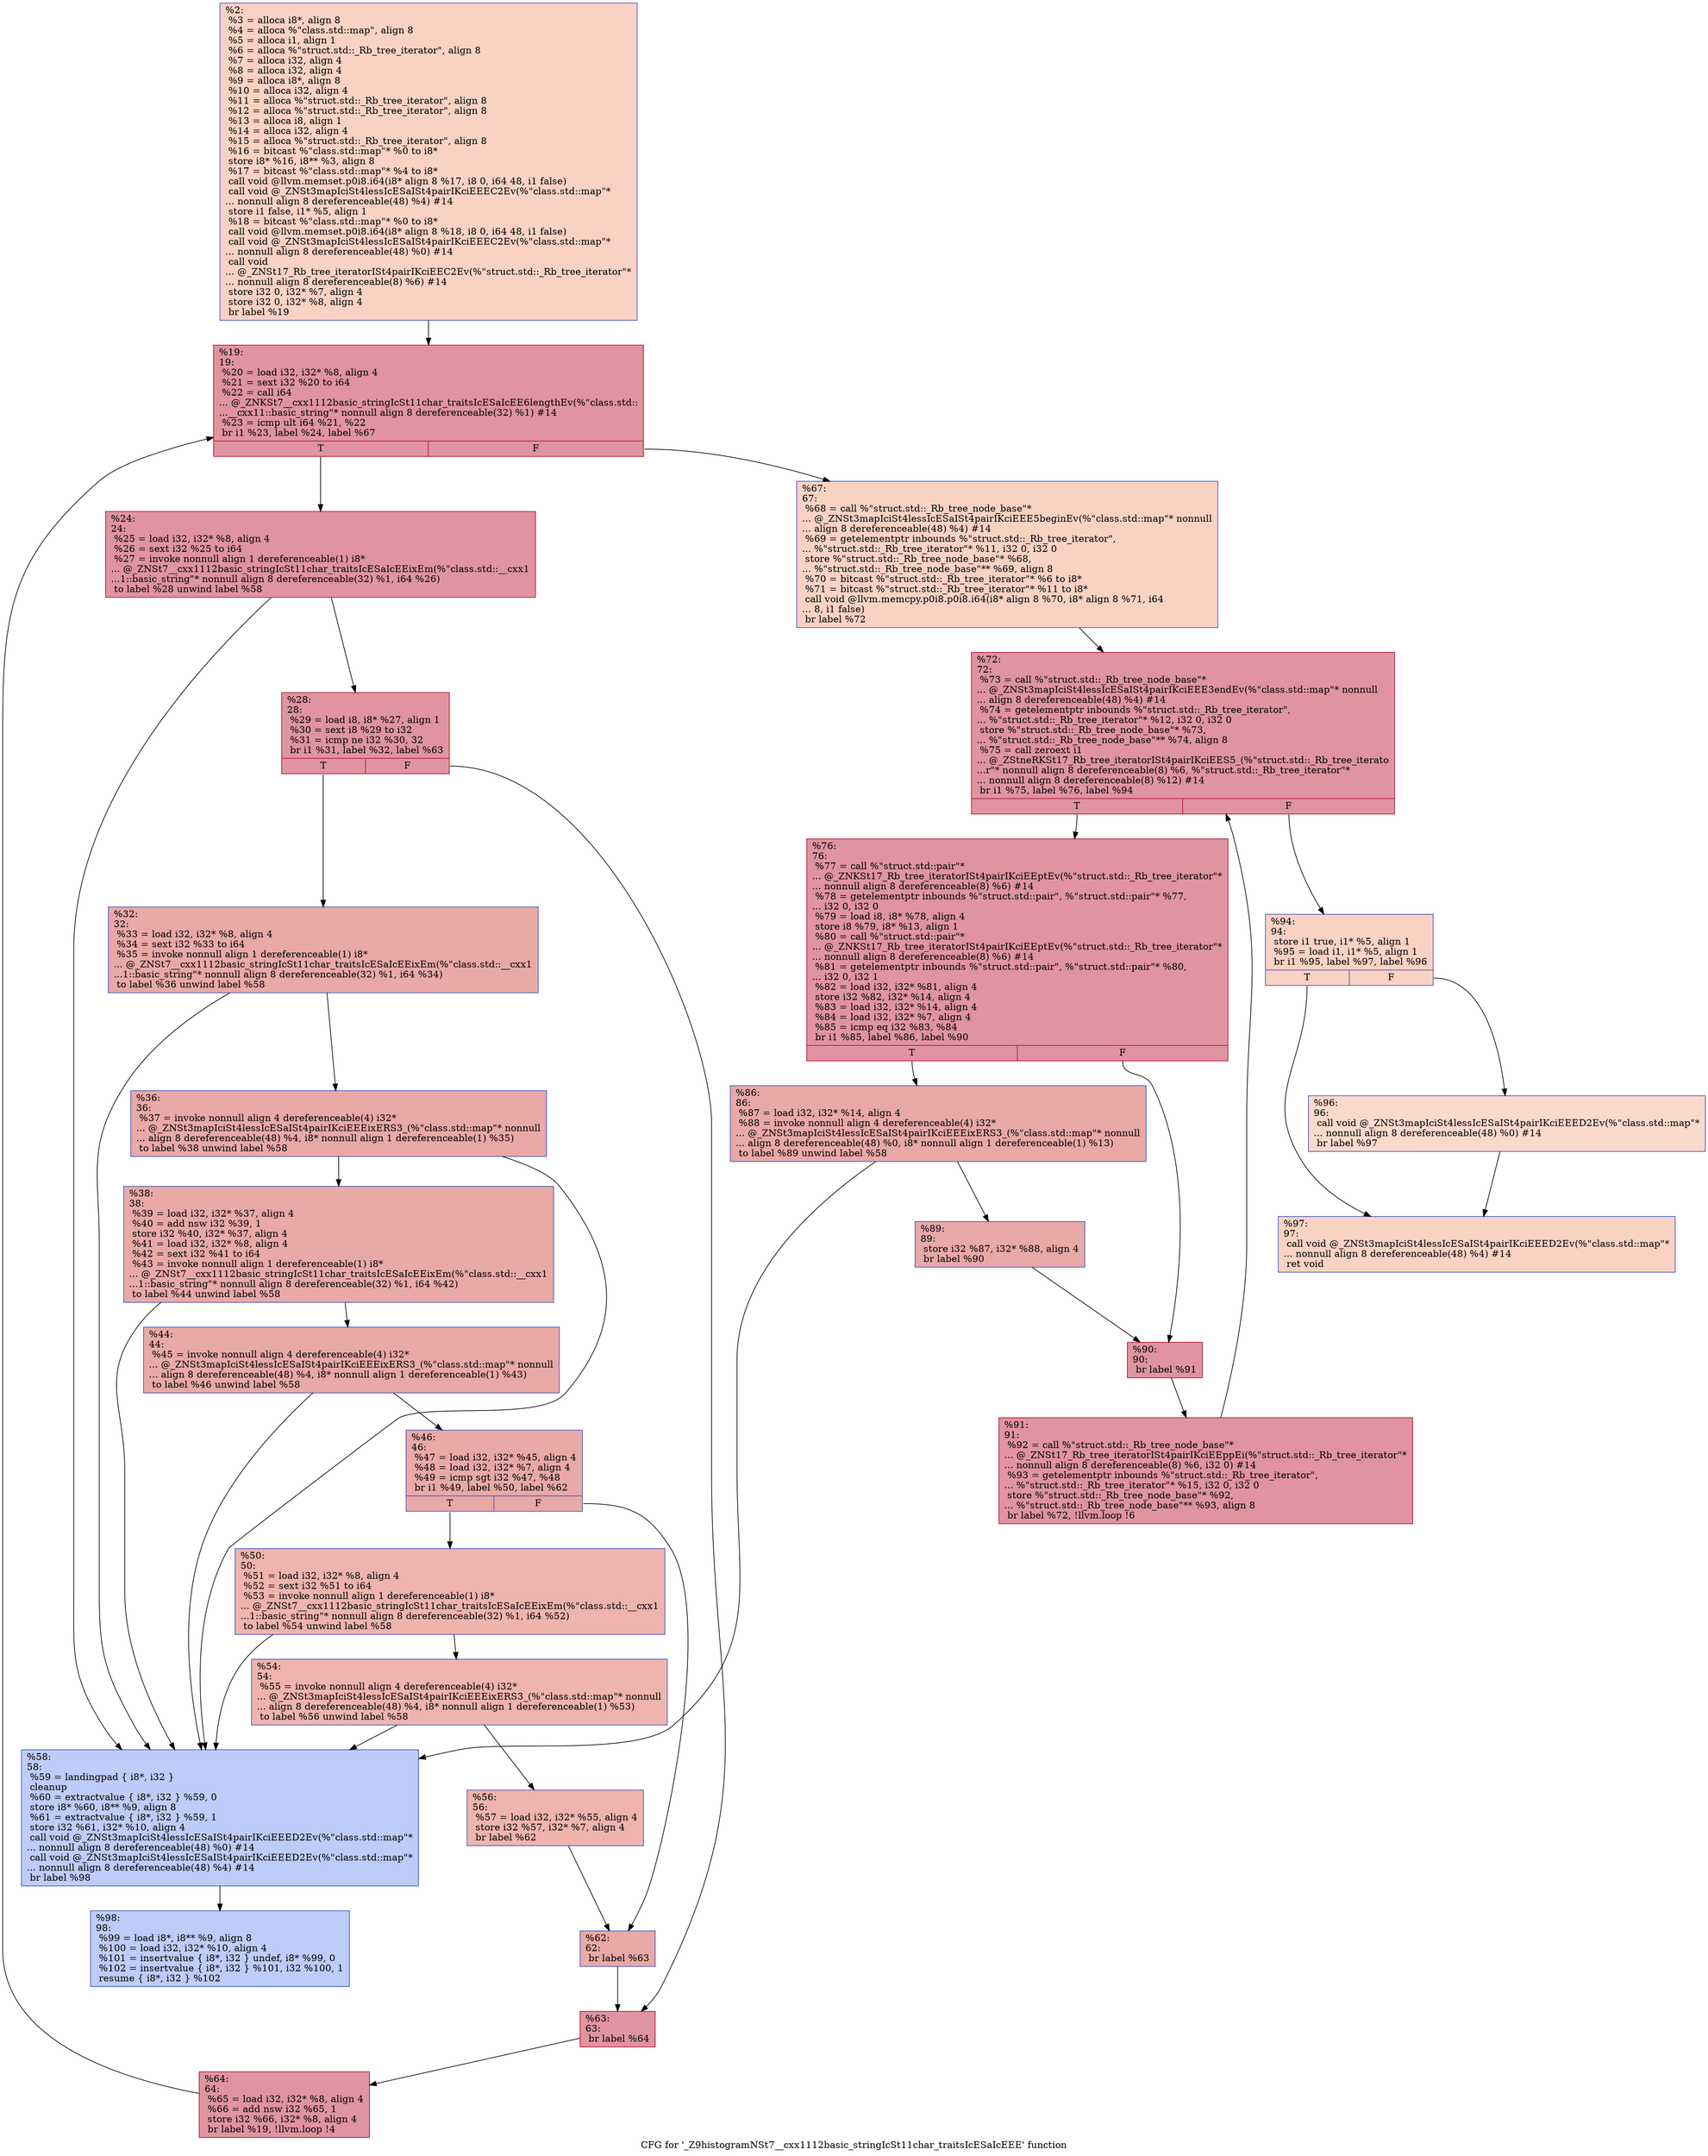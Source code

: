 digraph "CFG for '_Z9histogramNSt7__cxx1112basic_stringIcSt11char_traitsIcESaIcEEE' function" {
	label="CFG for '_Z9histogramNSt7__cxx1112basic_stringIcSt11char_traitsIcESaIcEEE' function";

	Node0x557bfd4e4d70 [shape=record,color="#3d50c3ff", style=filled, fillcolor="#f4987a70",label="{%2:\l  %3 = alloca i8*, align 8\l  %4 = alloca %\"class.std::map\", align 8\l  %5 = alloca i1, align 1\l  %6 = alloca %\"struct.std::_Rb_tree_iterator\", align 8\l  %7 = alloca i32, align 4\l  %8 = alloca i32, align 4\l  %9 = alloca i8*, align 8\l  %10 = alloca i32, align 4\l  %11 = alloca %\"struct.std::_Rb_tree_iterator\", align 8\l  %12 = alloca %\"struct.std::_Rb_tree_iterator\", align 8\l  %13 = alloca i8, align 1\l  %14 = alloca i32, align 4\l  %15 = alloca %\"struct.std::_Rb_tree_iterator\", align 8\l  %16 = bitcast %\"class.std::map\"* %0 to i8*\l  store i8* %16, i8** %3, align 8\l  %17 = bitcast %\"class.std::map\"* %4 to i8*\l  call void @llvm.memset.p0i8.i64(i8* align 8 %17, i8 0, i64 48, i1 false)\l  call void @_ZNSt3mapIciSt4lessIcESaISt4pairIKciEEEC2Ev(%\"class.std::map\"*\l... nonnull align 8 dereferenceable(48) %4) #14\l  store i1 false, i1* %5, align 1\l  %18 = bitcast %\"class.std::map\"* %0 to i8*\l  call void @llvm.memset.p0i8.i64(i8* align 8 %18, i8 0, i64 48, i1 false)\l  call void @_ZNSt3mapIciSt4lessIcESaISt4pairIKciEEEC2Ev(%\"class.std::map\"*\l... nonnull align 8 dereferenceable(48) %0) #14\l  call void\l... @_ZNSt17_Rb_tree_iteratorISt4pairIKciEEC2Ev(%\"struct.std::_Rb_tree_iterator\"*\l... nonnull align 8 dereferenceable(8) %6) #14\l  store i32 0, i32* %7, align 4\l  store i32 0, i32* %8, align 4\l  br label %19\l}"];
	Node0x557bfd4e4d70 -> Node0x557bfd4e7c40;
	Node0x557bfd4e7c40 [shape=record,color="#b70d28ff", style=filled, fillcolor="#b70d2870",label="{%19:\l19:                                               \l  %20 = load i32, i32* %8, align 4\l  %21 = sext i32 %20 to i64\l  %22 = call i64\l... @_ZNKSt7__cxx1112basic_stringIcSt11char_traitsIcESaIcEE6lengthEv(%\"class.std::\l...__cxx11::basic_string\"* nonnull align 8 dereferenceable(32) %1) #14\l  %23 = icmp ult i64 %21, %22\l  br i1 %23, label %24, label %67\l|{<s0>T|<s1>F}}"];
	Node0x557bfd4e7c40:s0 -> Node0x557bfd4e7de0;
	Node0x557bfd4e7c40:s1 -> Node0x557bfd4e8190;
	Node0x557bfd4e7de0 [shape=record,color="#b70d28ff", style=filled, fillcolor="#b70d2870",label="{%24:\l24:                                               \l  %25 = load i32, i32* %8, align 4\l  %26 = sext i32 %25 to i64\l  %27 = invoke nonnull align 1 dereferenceable(1) i8*\l... @_ZNSt7__cxx1112basic_stringIcSt11char_traitsIcESaIcEEixEm(%\"class.std::__cxx1\l...1::basic_string\"* nonnull align 8 dereferenceable(32) %1, i64 %26)\l          to label %28 unwind label %58\l}"];
	Node0x557bfd4e7de0 -> Node0x557bfd4e8400;
	Node0x557bfd4e7de0 -> Node0x557bfd4e8450;
	Node0x557bfd4e8400 [shape=record,color="#b70d28ff", style=filled, fillcolor="#b70d2870",label="{%28:\l28:                                               \l  %29 = load i8, i8* %27, align 1\l  %30 = sext i8 %29 to i32\l  %31 = icmp ne i32 %30, 32\l  br i1 %31, label %32, label %63\l|{<s0>T|<s1>F}}"];
	Node0x557bfd4e8400:s0 -> Node0x557bfd4e83b0;
	Node0x557bfd4e8400:s1 -> Node0x557bfd4e89b0;
	Node0x557bfd4e83b0 [shape=record,color="#3d50c3ff", style=filled, fillcolor="#ca3b3770",label="{%32:\l32:                                               \l  %33 = load i32, i32* %8, align 4\l  %34 = sext i32 %33 to i64\l  %35 = invoke nonnull align 1 dereferenceable(1) i8*\l... @_ZNSt7__cxx1112basic_stringIcSt11char_traitsIcESaIcEEixEm(%\"class.std::__cxx1\l...1::basic_string\"* nonnull align 8 dereferenceable(32) %1, i64 %34)\l          to label %36 unwind label %58\l}"];
	Node0x557bfd4e83b0 -> Node0x557bfd4e8e30;
	Node0x557bfd4e83b0 -> Node0x557bfd4e8450;
	Node0x557bfd4e8e30 [shape=record,color="#3d50c3ff", style=filled, fillcolor="#ca3b3770",label="{%36:\l36:                                               \l  %37 = invoke nonnull align 4 dereferenceable(4) i32*\l... @_ZNSt3mapIciSt4lessIcESaISt4pairIKciEEEixERS3_(%\"class.std::map\"* nonnull\l... align 8 dereferenceable(48) %4, i8* nonnull align 1 dereferenceable(1) %35)\l          to label %38 unwind label %58\l}"];
	Node0x557bfd4e8e30 -> Node0x557bfd4e8de0;
	Node0x557bfd4e8e30 -> Node0x557bfd4e8450;
	Node0x557bfd4e8de0 [shape=record,color="#3d50c3ff", style=filled, fillcolor="#ca3b3770",label="{%38:\l38:                                               \l  %39 = load i32, i32* %37, align 4\l  %40 = add nsw i32 %39, 1\l  store i32 %40, i32* %37, align 4\l  %41 = load i32, i32* %8, align 4\l  %42 = sext i32 %41 to i64\l  %43 = invoke nonnull align 1 dereferenceable(1) i8*\l... @_ZNSt7__cxx1112basic_stringIcSt11char_traitsIcESaIcEEixEm(%\"class.std::__cxx1\l...1::basic_string\"* nonnull align 8 dereferenceable(32) %1, i64 %42)\l          to label %44 unwind label %58\l}"];
	Node0x557bfd4e8de0 -> Node0x557bfd4e95d0;
	Node0x557bfd4e8de0 -> Node0x557bfd4e8450;
	Node0x557bfd4e95d0 [shape=record,color="#3d50c3ff", style=filled, fillcolor="#ca3b3770",label="{%44:\l44:                                               \l  %45 = invoke nonnull align 4 dereferenceable(4) i32*\l... @_ZNSt3mapIciSt4lessIcESaISt4pairIKciEEEixERS3_(%\"class.std::map\"* nonnull\l... align 8 dereferenceable(48) %4, i8* nonnull align 1 dereferenceable(1) %43)\l          to label %46 unwind label %58\l}"];
	Node0x557bfd4e95d0 -> Node0x557bfd4e9580;
	Node0x557bfd4e95d0 -> Node0x557bfd4e8450;
	Node0x557bfd4e9580 [shape=record,color="#3d50c3ff", style=filled, fillcolor="#ca3b3770",label="{%46:\l46:                                               \l  %47 = load i32, i32* %45, align 4\l  %48 = load i32, i32* %7, align 4\l  %49 = icmp sgt i32 %47, %48\l  br i1 %49, label %50, label %62\l|{<s0>T|<s1>F}}"];
	Node0x557bfd4e9580:s0 -> Node0x557bfd4e9a70;
	Node0x557bfd4e9580:s1 -> Node0x557bfd4e9ac0;
	Node0x557bfd4e9a70 [shape=record,color="#3d50c3ff", style=filled, fillcolor="#d8564670",label="{%50:\l50:                                               \l  %51 = load i32, i32* %8, align 4\l  %52 = sext i32 %51 to i64\l  %53 = invoke nonnull align 1 dereferenceable(1) i8*\l... @_ZNSt7__cxx1112basic_stringIcSt11char_traitsIcESaIcEEixEm(%\"class.std::__cxx1\l...1::basic_string\"* nonnull align 8 dereferenceable(32) %1, i64 %52)\l          to label %54 unwind label %58\l}"];
	Node0x557bfd4e9a70 -> Node0x557bfd4e9cf0;
	Node0x557bfd4e9a70 -> Node0x557bfd4e8450;
	Node0x557bfd4e9cf0 [shape=record,color="#3d50c3ff", style=filled, fillcolor="#d8564670",label="{%54:\l54:                                               \l  %55 = invoke nonnull align 4 dereferenceable(4) i32*\l... @_ZNSt3mapIciSt4lessIcESaISt4pairIKciEEEixERS3_(%\"class.std::map\"* nonnull\l... align 8 dereferenceable(48) %4, i8* nonnull align 1 dereferenceable(1) %53)\l          to label %56 unwind label %58\l}"];
	Node0x557bfd4e9cf0 -> Node0x557bfd4e9ca0;
	Node0x557bfd4e9cf0 -> Node0x557bfd4e8450;
	Node0x557bfd4e9ca0 [shape=record,color="#3d50c3ff", style=filled, fillcolor="#d8564670",label="{%56:\l56:                                               \l  %57 = load i32, i32* %55, align 4\l  store i32 %57, i32* %7, align 4\l  br label %62\l}"];
	Node0x557bfd4e9ca0 -> Node0x557bfd4e9ac0;
	Node0x557bfd4e8450 [shape=record,color="#3d50c3ff", style=filled, fillcolor="#6a8bef70",label="{%58:\l58:                                               \l  %59 = landingpad \{ i8*, i32 \}\l          cleanup\l  %60 = extractvalue \{ i8*, i32 \} %59, 0\l  store i8* %60, i8** %9, align 8\l  %61 = extractvalue \{ i8*, i32 \} %59, 1\l  store i32 %61, i32* %10, align 4\l  call void @_ZNSt3mapIciSt4lessIcESaISt4pairIKciEEED2Ev(%\"class.std::map\"*\l... nonnull align 8 dereferenceable(48) %0) #14\l  call void @_ZNSt3mapIciSt4lessIcESaISt4pairIKciEEED2Ev(%\"class.std::map\"*\l... nonnull align 8 dereferenceable(48) %4) #14\l  br label %98\l}"];
	Node0x557bfd4e8450 -> Node0x557bfd4ea970;
	Node0x557bfd4e9ac0 [shape=record,color="#3d50c3ff", style=filled, fillcolor="#ca3b3770",label="{%62:\l62:                                               \l  br label %63\l}"];
	Node0x557bfd4e9ac0 -> Node0x557bfd4e89b0;
	Node0x557bfd4e89b0 [shape=record,color="#b70d28ff", style=filled, fillcolor="#b70d2870",label="{%63:\l63:                                               \l  br label %64\l}"];
	Node0x557bfd4e89b0 -> Node0x557bfd4eaaa0;
	Node0x557bfd4eaaa0 [shape=record,color="#b70d28ff", style=filled, fillcolor="#b70d2870",label="{%64:\l64:                                               \l  %65 = load i32, i32* %8, align 4\l  %66 = add nsw i32 %65, 1\l  store i32 %66, i32* %8, align 4\l  br label %19, !llvm.loop !4\l}"];
	Node0x557bfd4eaaa0 -> Node0x557bfd4e7c40;
	Node0x557bfd4e8190 [shape=record,color="#3d50c3ff", style=filled, fillcolor="#f4987a70",label="{%67:\l67:                                               \l  %68 = call %\"struct.std::_Rb_tree_node_base\"*\l... @_ZNSt3mapIciSt4lessIcESaISt4pairIKciEEE5beginEv(%\"class.std::map\"* nonnull\l... align 8 dereferenceable(48) %4) #14\l  %69 = getelementptr inbounds %\"struct.std::_Rb_tree_iterator\",\l... %\"struct.std::_Rb_tree_iterator\"* %11, i32 0, i32 0\l  store %\"struct.std::_Rb_tree_node_base\"* %68,\l... %\"struct.std::_Rb_tree_node_base\"** %69, align 8\l  %70 = bitcast %\"struct.std::_Rb_tree_iterator\"* %6 to i8*\l  %71 = bitcast %\"struct.std::_Rb_tree_iterator\"* %11 to i8*\l  call void @llvm.memcpy.p0i8.p0i8.i64(i8* align 8 %70, i8* align 8 %71, i64\l... 8, i1 false)\l  br label %72\l}"];
	Node0x557bfd4e8190 -> Node0x557bfd4ec2e0;
	Node0x557bfd4ec2e0 [shape=record,color="#b70d28ff", style=filled, fillcolor="#b70d2870",label="{%72:\l72:                                               \l  %73 = call %\"struct.std::_Rb_tree_node_base\"*\l... @_ZNSt3mapIciSt4lessIcESaISt4pairIKciEEE3endEv(%\"class.std::map\"* nonnull\l... align 8 dereferenceable(48) %4) #14\l  %74 = getelementptr inbounds %\"struct.std::_Rb_tree_iterator\",\l... %\"struct.std::_Rb_tree_iterator\"* %12, i32 0, i32 0\l  store %\"struct.std::_Rb_tree_node_base\"* %73,\l... %\"struct.std::_Rb_tree_node_base\"** %74, align 8\l  %75 = call zeroext i1\l... @_ZStneRKSt17_Rb_tree_iteratorISt4pairIKciEES5_(%\"struct.std::_Rb_tree_iterato\l...r\"* nonnull align 8 dereferenceable(8) %6, %\"struct.std::_Rb_tree_iterator\"*\l... nonnull align 8 dereferenceable(8) %12) #14\l  br i1 %75, label %76, label %94\l|{<s0>T|<s1>F}}"];
	Node0x557bfd4ec2e0:s0 -> Node0x557bfd4ec9c0;
	Node0x557bfd4ec2e0:s1 -> Node0x557bfd4eca10;
	Node0x557bfd4ec9c0 [shape=record,color="#b70d28ff", style=filled, fillcolor="#b70d2870",label="{%76:\l76:                                               \l  %77 = call %\"struct.std::pair\"*\l... @_ZNKSt17_Rb_tree_iteratorISt4pairIKciEEptEv(%\"struct.std::_Rb_tree_iterator\"*\l... nonnull align 8 dereferenceable(8) %6) #14\l  %78 = getelementptr inbounds %\"struct.std::pair\", %\"struct.std::pair\"* %77,\l... i32 0, i32 0\l  %79 = load i8, i8* %78, align 4\l  store i8 %79, i8* %13, align 1\l  %80 = call %\"struct.std::pair\"*\l... @_ZNKSt17_Rb_tree_iteratorISt4pairIKciEEptEv(%\"struct.std::_Rb_tree_iterator\"*\l... nonnull align 8 dereferenceable(8) %6) #14\l  %81 = getelementptr inbounds %\"struct.std::pair\", %\"struct.std::pair\"* %80,\l... i32 0, i32 1\l  %82 = load i32, i32* %81, align 4\l  store i32 %82, i32* %14, align 4\l  %83 = load i32, i32* %14, align 4\l  %84 = load i32, i32* %7, align 4\l  %85 = icmp eq i32 %83, %84\l  br i1 %85, label %86, label %90\l|{<s0>T|<s1>F}}"];
	Node0x557bfd4ec9c0:s0 -> Node0x557bfd4ed3e0;
	Node0x557bfd4ec9c0:s1 -> Node0x557bfd4ed430;
	Node0x557bfd4ed3e0 [shape=record,color="#3d50c3ff", style=filled, fillcolor="#ca3b3770",label="{%86:\l86:                                               \l  %87 = load i32, i32* %14, align 4\l  %88 = invoke nonnull align 4 dereferenceable(4) i32*\l... @_ZNSt3mapIciSt4lessIcESaISt4pairIKciEEEixERS3_(%\"class.std::map\"* nonnull\l... align 8 dereferenceable(48) %0, i8* nonnull align 1 dereferenceable(1) %13)\l          to label %89 unwind label %58\l}"];
	Node0x557bfd4ed3e0 -> Node0x557bfd4ed5a0;
	Node0x557bfd4ed3e0 -> Node0x557bfd4e8450;
	Node0x557bfd4ed5a0 [shape=record,color="#3d50c3ff", style=filled, fillcolor="#ca3b3770",label="{%89:\l89:                                               \l  store i32 %87, i32* %88, align 4\l  br label %90\l}"];
	Node0x557bfd4ed5a0 -> Node0x557bfd4ed430;
	Node0x557bfd4ed430 [shape=record,color="#b70d28ff", style=filled, fillcolor="#b70d2870",label="{%90:\l90:                                               \l  br label %91\l}"];
	Node0x557bfd4ed430 -> Node0x557bfd4ed8e0;
	Node0x557bfd4ed8e0 [shape=record,color="#b70d28ff", style=filled, fillcolor="#b70d2870",label="{%91:\l91:                                               \l  %92 = call %\"struct.std::_Rb_tree_node_base\"*\l... @_ZNSt17_Rb_tree_iteratorISt4pairIKciEEppEi(%\"struct.std::_Rb_tree_iterator\"*\l... nonnull align 8 dereferenceable(8) %6, i32 0) #14\l  %93 = getelementptr inbounds %\"struct.std::_Rb_tree_iterator\",\l... %\"struct.std::_Rb_tree_iterator\"* %15, i32 0, i32 0\l  store %\"struct.std::_Rb_tree_node_base\"* %92,\l... %\"struct.std::_Rb_tree_node_base\"** %93, align 8\l  br label %72, !llvm.loop !6\l}"];
	Node0x557bfd4ed8e0 -> Node0x557bfd4ec2e0;
	Node0x557bfd4eca10 [shape=record,color="#3d50c3ff", style=filled, fillcolor="#f4987a70",label="{%94:\l94:                                               \l  store i1 true, i1* %5, align 1\l  %95 = load i1, i1* %5, align 1\l  br i1 %95, label %97, label %96\l|{<s0>T|<s1>F}}"];
	Node0x557bfd4eca10:s0 -> Node0x557bfd4edf60;
	Node0x557bfd4eca10:s1 -> Node0x557bfd4edfb0;
	Node0x557bfd4edfb0 [shape=record,color="#3d50c3ff", style=filled, fillcolor="#f7a88970",label="{%96:\l96:                                               \l  call void @_ZNSt3mapIciSt4lessIcESaISt4pairIKciEEED2Ev(%\"class.std::map\"*\l... nonnull align 8 dereferenceable(48) %0) #14\l  br label %97\l}"];
	Node0x557bfd4edfb0 -> Node0x557bfd4edf60;
	Node0x557bfd4edf60 [shape=record,color="#3d50c3ff", style=filled, fillcolor="#f4987a70",label="{%97:\l97:                                               \l  call void @_ZNSt3mapIciSt4lessIcESaISt4pairIKciEEED2Ev(%\"class.std::map\"*\l... nonnull align 8 dereferenceable(48) %4) #14\l  ret void\l}"];
	Node0x557bfd4ea970 [shape=record,color="#3d50c3ff", style=filled, fillcolor="#6a8bef70",label="{%98:\l98:                                               \l  %99 = load i8*, i8** %9, align 8\l  %100 = load i32, i32* %10, align 4\l  %101 = insertvalue \{ i8*, i32 \} undef, i8* %99, 0\l  %102 = insertvalue \{ i8*, i32 \} %101, i32 %100, 1\l  resume \{ i8*, i32 \} %102\l}"];
}

